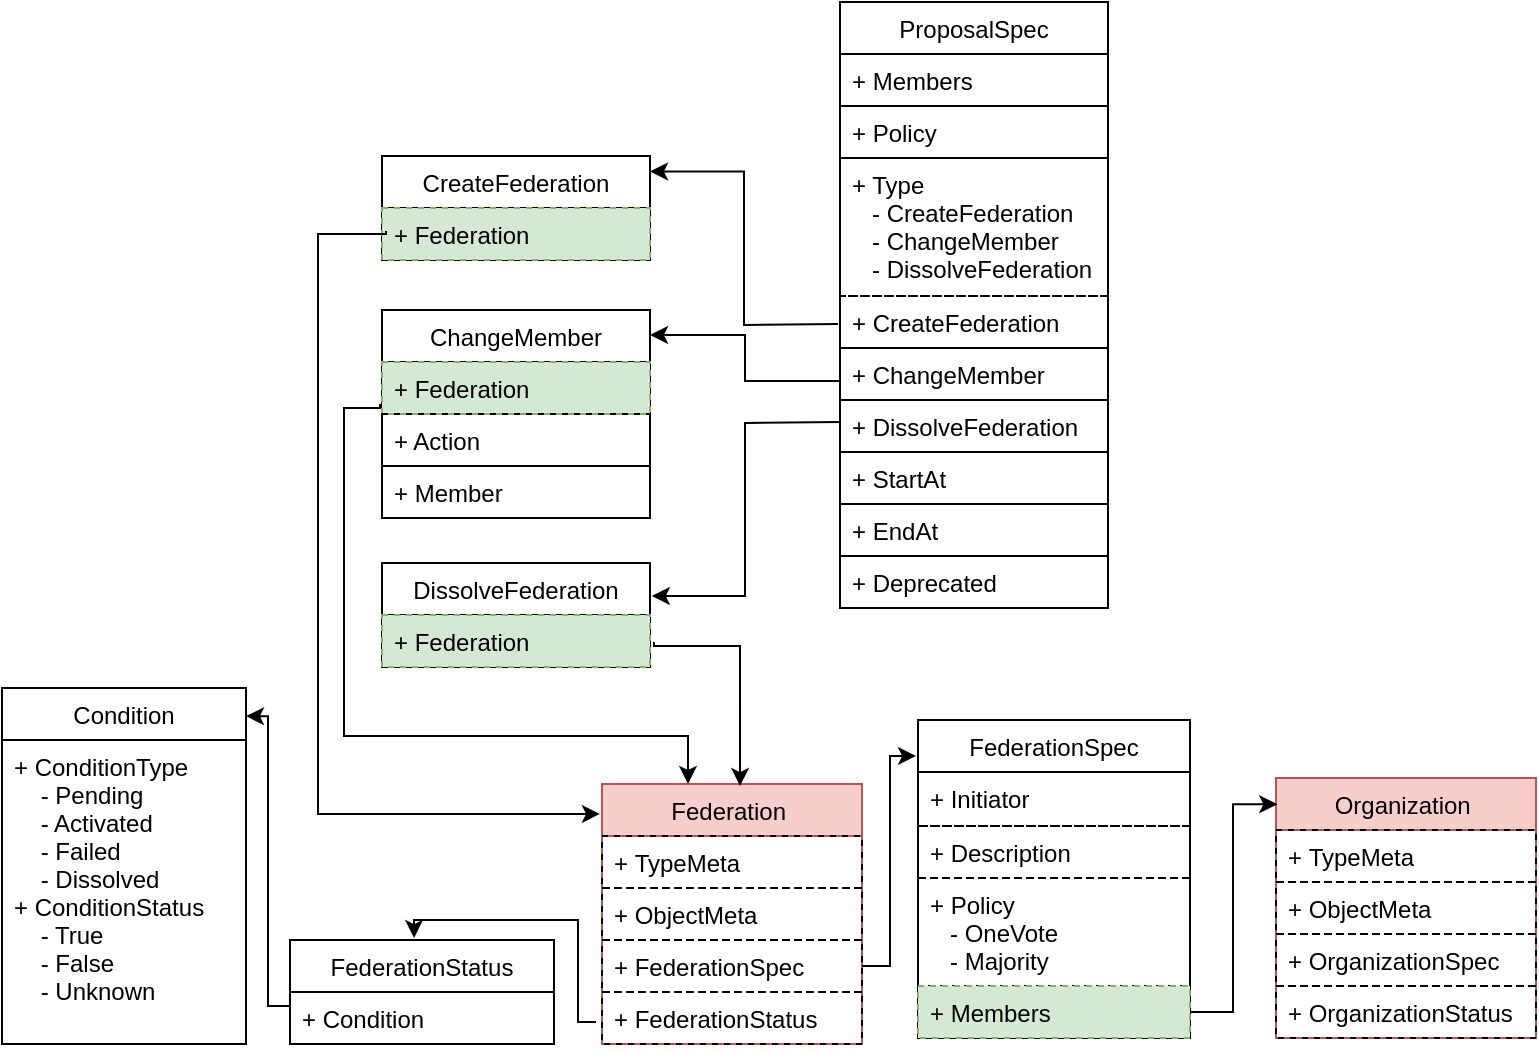 <mxfile version="20.3.0" type="device"><diagram id="K7MMtwXwDl5NfztKmLhr" name="Page-1"><mxGraphModel dx="3266" dy="1252" grid="0" gridSize="10" guides="1" tooltips="1" connect="0" arrows="0" fold="1" page="0" pageScale="1" pageWidth="827" pageHeight="1169" background="none" math="0" shadow="0"><root><mxCell id="0"/><mxCell id="1" parent="0"/><mxCell id="13" value="FederationSpec" style="swimlane;fontStyle=0;childLayout=stackLayout;horizontal=1;startSize=26;fillColor=none;horizontalStack=0;resizeParent=1;resizeParentMax=0;resizeLast=0;collapsible=1;marginBottom=0;rounded=0;shadow=0;comic=0;swimlaneLine=1;glass=0;swimlaneFillColor=none;" parent="1" vertex="1"><mxGeometry x="-780" y="109" width="136" height="159" as="geometry"><mxRectangle x="110" y="120" width="90" height="26" as="alternateBounds"/></mxGeometry></mxCell><mxCell id="23" value="+ Initiator" style="text;strokeColor=#000000;fillColor=none;align=left;verticalAlign=top;spacingLeft=4;spacingRight=4;overflow=hidden;rotatable=0;points=[[0,0.5],[1,0.5]];portConstraint=eastwest;rounded=0;dashed=1;glass=0;" parent="13" vertex="1"><mxGeometry y="26" width="136" height="27" as="geometry"/></mxCell><mxCell id="KDWJucEkSN8olWHDvFnU-158" value="+ Description" style="text;strokeColor=#000000;fillColor=none;align=left;verticalAlign=top;spacingLeft=4;spacingRight=4;overflow=hidden;rotatable=0;points=[[0,0.5],[1,0.5]];portConstraint=eastwest;rounded=0;dashed=1;glass=0;" parent="13" vertex="1"><mxGeometry y="53" width="136" height="26" as="geometry"/></mxCell><mxCell id="KDWJucEkSN8olWHDvFnU-159" value="+ Policy&#10;   - OneVote&#10;   - Majority" style="text;strokeColor=#000000;fillColor=none;align=left;verticalAlign=top;spacingLeft=4;spacingRight=4;overflow=hidden;rotatable=0;points=[[0,0.5],[1,0.5]];portConstraint=eastwest;rounded=0;dashed=1;glass=0;" parent="13" vertex="1"><mxGeometry y="79" width="136" height="54" as="geometry"/></mxCell><mxCell id="25" value="+ Members" style="text;strokeColor=#82b366;fillColor=#d5e8d4;align=left;verticalAlign=top;spacingLeft=4;spacingRight=4;overflow=hidden;rotatable=0;points=[[0,0.5],[1,0.5]];portConstraint=eastwest;rounded=0;dashed=1;glass=0;" parent="13" vertex="1"><mxGeometry y="133" width="136" height="26" as="geometry"/></mxCell><mxCell id="46" value="ProposalSpec" style="swimlane;fontStyle=0;childLayout=stackLayout;horizontal=1;startSize=26;fillColor=none;horizontalStack=0;resizeParent=1;resizeParentMax=0;resizeLast=0;collapsible=1;marginBottom=0;rounded=0;shadow=0;comic=0;swimlaneLine=1;glass=0;swimlaneFillColor=none;" parent="1" vertex="1"><mxGeometry x="-819" y="-250" width="134" height="303" as="geometry"><mxRectangle x="110" y="120" width="90" height="26" as="alternateBounds"/></mxGeometry></mxCell><mxCell id="xBcwDLasngzOUOtFRYR--68" value="+ Members" style="text;strokeColor=#000000;fillColor=none;align=left;verticalAlign=top;spacingLeft=4;spacingRight=4;overflow=hidden;rotatable=0;points=[[0,0.5],[1,0.5]];portConstraint=eastwest;rounded=0;dashed=1;glass=0;" vertex="1" parent="46"><mxGeometry y="26" width="134" height="26" as="geometry"/></mxCell><mxCell id="xBcwDLasngzOUOtFRYR--67" value="+ Policy" style="text;strokeColor=#000000;fillColor=none;align=left;verticalAlign=top;spacingLeft=4;spacingRight=4;overflow=hidden;rotatable=0;points=[[0,0.5],[1,0.5]];portConstraint=eastwest;rounded=0;dashed=1;glass=0;" vertex="1" parent="46"><mxGeometry y="52" width="134" height="26" as="geometry"/></mxCell><mxCell id="50" value="+ Type&#10;   - CreateFederation&#10;   - ChangeMember&#10;   - DissolveFederation" style="text;strokeColor=#000000;fillColor=none;align=left;verticalAlign=top;spacingLeft=4;spacingRight=4;overflow=hidden;rotatable=0;points=[[0,0.5],[1,0.5]];portConstraint=eastwest;rounded=0;dashed=1;glass=0;" parent="46" vertex="1"><mxGeometry y="78" width="134" height="69" as="geometry"/></mxCell><mxCell id="KDWJucEkSN8olWHDvFnU-233" value="+ CreateFederation&#10;" style="text;strokeColor=#000000;fillColor=none;align=left;verticalAlign=top;spacingLeft=4;spacingRight=4;overflow=hidden;rotatable=0;points=[[0,0.5],[1,0.5]];portConstraint=eastwest;rounded=0;dashed=1;glass=0;" parent="46" vertex="1"><mxGeometry y="147" width="134" height="26" as="geometry"/></mxCell><mxCell id="51" value="+ ChangeMember&#10;" style="text;strokeColor=#000000;fillColor=none;align=left;verticalAlign=top;spacingLeft=4;spacingRight=4;overflow=hidden;rotatable=0;points=[[0,0.5],[1,0.5]];portConstraint=eastwest;rounded=0;dashed=1;glass=0;" parent="46" vertex="1"><mxGeometry y="173" width="134" height="26" as="geometry"/></mxCell><mxCell id="KDWJucEkSN8olWHDvFnU-186" value="+ DissolveFederation" style="text;strokeColor=#000000;fillColor=none;align=left;verticalAlign=top;spacingLeft=4;spacingRight=4;overflow=hidden;rotatable=0;points=[[0,0.5],[1,0.5]];portConstraint=eastwest;rounded=0;dashed=1;glass=0;" parent="46" vertex="1"><mxGeometry y="199" width="134" height="26" as="geometry"/></mxCell><mxCell id="KDWJucEkSN8olWHDvFnU-97" value="+ StartAt &#10;" style="text;strokeColor=#000000;fillColor=none;align=left;verticalAlign=top;spacingLeft=4;spacingRight=4;overflow=hidden;rotatable=0;points=[[0,0.5],[1,0.5]];portConstraint=eastwest;rounded=0;dashed=1;glass=0;" parent="46" vertex="1"><mxGeometry y="225" width="134" height="26" as="geometry"/></mxCell><mxCell id="KDWJucEkSN8olWHDvFnU-190" value="+ EndAt&#10;" style="text;strokeColor=#000000;fillColor=none;align=left;verticalAlign=top;spacingLeft=4;spacingRight=4;overflow=hidden;rotatable=0;points=[[0,0.5],[1,0.5]];portConstraint=eastwest;rounded=0;dashed=1;glass=0;" parent="46" vertex="1"><mxGeometry y="251" width="134" height="26" as="geometry"/></mxCell><mxCell id="KDWJucEkSN8olWHDvFnU-192" value="+ Deprecated" style="text;strokeColor=#000000;fillColor=none;align=left;verticalAlign=top;spacingLeft=4;spacingRight=4;overflow=hidden;rotatable=0;points=[[0,0.5],[1,0.5]];portConstraint=eastwest;rounded=0;dashed=1;glass=0;" parent="46" vertex="1"><mxGeometry y="277" width="134" height="26" as="geometry"/></mxCell><mxCell id="58" value="Federation " style="swimlane;fontStyle=0;childLayout=stackLayout;horizontal=1;startSize=26;fillColor=#f8cecc;horizontalStack=0;resizeParent=1;resizeParentMax=0;resizeLast=0;collapsible=1;marginBottom=0;rounded=0;shadow=0;comic=0;swimlaneLine=1;glass=0;swimlaneFillColor=none;strokeColor=#b85450;" parent="1" vertex="1"><mxGeometry x="-938" y="141" width="130" height="130" as="geometry"><mxRectangle x="110" y="120" width="90" height="26" as="alternateBounds"/></mxGeometry></mxCell><mxCell id="59" value="+ TypeMeta" style="text;strokeColor=#000000;fillColor=none;align=left;verticalAlign=top;spacingLeft=4;spacingRight=4;overflow=hidden;rotatable=0;points=[[0,0.5],[1,0.5]];portConstraint=eastwest;dashed=1;rounded=0;glass=0;" parent="58" vertex="1"><mxGeometry y="26" width="130" height="26" as="geometry"/></mxCell><mxCell id="60" value="+ ObjectMeta" style="text;strokeColor=#000000;fillColor=none;align=left;verticalAlign=top;spacingLeft=4;spacingRight=4;overflow=hidden;rotatable=0;points=[[0,0.5],[1,0.5]];portConstraint=eastwest;dashed=1;rounded=0;glass=0;" parent="58" vertex="1"><mxGeometry y="52" width="130" height="26" as="geometry"/></mxCell><mxCell id="61" value="+ FederationSpec" style="text;strokeColor=#000000;fillColor=none;align=left;verticalAlign=top;spacingLeft=4;spacingRight=4;overflow=hidden;rotatable=0;points=[[0,0.5],[1,0.5]];portConstraint=eastwest;rounded=0;dashed=1;glass=0;" parent="58" vertex="1"><mxGeometry y="78" width="130" height="26" as="geometry"/></mxCell><mxCell id="62" value="+ FederationStatus" style="text;strokeColor=#000000;fillColor=none;align=left;verticalAlign=top;spacingLeft=4;spacingRight=4;overflow=hidden;rotatable=0;points=[[0,0.5],[1,0.5]];portConstraint=eastwest;rounded=0;dashed=1;glass=0;" parent="58" vertex="1"><mxGeometry y="104" width="130" height="26" as="geometry"/></mxCell><mxCell id="66" value="FederationStatus" style="swimlane;fontStyle=0;childLayout=stackLayout;horizontal=1;startSize=26;fillColor=none;horizontalStack=0;resizeParent=1;resizeParentMax=0;resizeLast=0;collapsible=1;marginBottom=0;rounded=0;shadow=0;comic=0;swimlaneLine=1;glass=0;swimlaneFillColor=none;" parent="1" vertex="1"><mxGeometry x="-1094" y="219" width="132" height="52" as="geometry"><mxRectangle x="110" y="120" width="90" height="26" as="alternateBounds"/></mxGeometry></mxCell><mxCell id="67" value="+ Condition" style="text;strokeColor=#000000;fillColor=none;align=left;verticalAlign=top;spacingLeft=4;spacingRight=4;overflow=hidden;rotatable=0;points=[[0,0.5],[1,0.5]];portConstraint=eastwest;dashed=1;rounded=0;glass=0;" parent="66" vertex="1"><mxGeometry y="26" width="132" height="26" as="geometry"/></mxCell><mxCell id="KDWJucEkSN8olWHDvFnU-101" value="Organization " style="swimlane;fontStyle=0;childLayout=stackLayout;horizontal=1;startSize=26;fillColor=#f8cecc;horizontalStack=0;resizeParent=1;resizeParentMax=0;resizeLast=0;collapsible=1;marginBottom=0;rounded=0;shadow=0;comic=0;swimlaneLine=1;glass=0;swimlaneFillColor=none;strokeColor=#b85450;" parent="1" vertex="1"><mxGeometry x="-601" y="138" width="130" height="130" as="geometry"><mxRectangle x="110" y="120" width="90" height="26" as="alternateBounds"/></mxGeometry></mxCell><mxCell id="KDWJucEkSN8olWHDvFnU-102" value="+ TypeMeta" style="text;strokeColor=#000000;fillColor=none;align=left;verticalAlign=top;spacingLeft=4;spacingRight=4;overflow=hidden;rotatable=0;points=[[0,0.5],[1,0.5]];portConstraint=eastwest;dashed=1;rounded=0;glass=0;" parent="KDWJucEkSN8olWHDvFnU-101" vertex="1"><mxGeometry y="26" width="130" height="26" as="geometry"/></mxCell><mxCell id="KDWJucEkSN8olWHDvFnU-103" value="+ ObjectMeta" style="text;strokeColor=#000000;fillColor=none;align=left;verticalAlign=top;spacingLeft=4;spacingRight=4;overflow=hidden;rotatable=0;points=[[0,0.5],[1,0.5]];portConstraint=eastwest;dashed=1;rounded=0;glass=0;" parent="KDWJucEkSN8olWHDvFnU-101" vertex="1"><mxGeometry y="52" width="130" height="26" as="geometry"/></mxCell><mxCell id="KDWJucEkSN8olWHDvFnU-104" value="+ OrganizationSpec" style="text;strokeColor=#000000;fillColor=none;align=left;verticalAlign=top;spacingLeft=4;spacingRight=4;overflow=hidden;rotatable=0;points=[[0,0.5],[1,0.5]];portConstraint=eastwest;rounded=0;dashed=1;glass=0;" parent="KDWJucEkSN8olWHDvFnU-101" vertex="1"><mxGeometry y="78" width="130" height="26" as="geometry"/></mxCell><mxCell id="KDWJucEkSN8olWHDvFnU-105" value="+ OrganizationStatus" style="text;strokeColor=#000000;fillColor=none;align=left;verticalAlign=top;spacingLeft=4;spacingRight=4;overflow=hidden;rotatable=0;points=[[0,0.5],[1,0.5]];portConstraint=eastwest;rounded=0;dashed=1;glass=0;" parent="KDWJucEkSN8olWHDvFnU-101" vertex="1"><mxGeometry y="104" width="130" height="26" as="geometry"/></mxCell><mxCell id="KDWJucEkSN8olWHDvFnU-226" value="CreateFederation" style="swimlane;fontStyle=0;childLayout=stackLayout;horizontal=1;startSize=26;fillColor=none;horizontalStack=0;resizeParent=1;resizeParentMax=0;resizeLast=0;collapsible=1;marginBottom=0;rounded=0;shadow=0;comic=0;swimlaneLine=1;glass=0;swimlaneFillColor=none;" parent="1" vertex="1"><mxGeometry x="-1048" y="-173" width="134" height="52" as="geometry"><mxRectangle x="110" y="120" width="90" height="26" as="alternateBounds"/></mxGeometry></mxCell><mxCell id="KDWJucEkSN8olWHDvFnU-229" value="+ Federation" style="text;strokeColor=#82b366;fillColor=#d5e8d4;align=left;verticalAlign=top;spacingLeft=4;spacingRight=4;overflow=hidden;rotatable=0;points=[[0,0.5],[1,0.5]];portConstraint=eastwest;rounded=0;dashed=1;glass=0;" parent="KDWJucEkSN8olWHDvFnU-226" vertex="1"><mxGeometry y="26" width="134" height="26" as="geometry"/></mxCell><mxCell id="KDWJucEkSN8olWHDvFnU-236" value="ChangeMember" style="swimlane;fontStyle=0;childLayout=stackLayout;horizontal=1;startSize=26;fillColor=none;horizontalStack=0;resizeParent=1;resizeParentMax=0;resizeLast=0;collapsible=1;marginBottom=0;rounded=0;shadow=0;comic=0;swimlaneLine=1;glass=0;swimlaneFillColor=none;" parent="1" vertex="1"><mxGeometry x="-1048" y="-96" width="134" height="104" as="geometry"><mxRectangle x="110" y="120" width="90" height="26" as="alternateBounds"/></mxGeometry></mxCell><mxCell id="KDWJucEkSN8olWHDvFnU-237" value="+ Federation" style="text;strokeColor=#82b366;fillColor=#d5e8d4;align=left;verticalAlign=top;spacingLeft=4;spacingRight=4;overflow=hidden;rotatable=0;points=[[0,0.5],[1,0.5]];portConstraint=eastwest;rounded=0;dashed=1;glass=0;" parent="KDWJucEkSN8olWHDvFnU-236" vertex="1"><mxGeometry y="26" width="134" height="26" as="geometry"/></mxCell><mxCell id="KDWJucEkSN8olWHDvFnU-238" value="+ Action &#10;" style="text;strokeColor=#000000;fillColor=none;align=left;verticalAlign=top;spacingLeft=4;spacingRight=4;overflow=hidden;rotatable=0;points=[[0,0.5],[1,0.5]];portConstraint=eastwest;rounded=0;dashed=1;glass=0;" parent="KDWJucEkSN8olWHDvFnU-236" vertex="1"><mxGeometry y="52" width="134" height="26" as="geometry"/></mxCell><mxCell id="KDWJucEkSN8olWHDvFnU-239" value="+ Member" style="text;strokeColor=#000000;fillColor=none;align=left;verticalAlign=top;spacingLeft=4;spacingRight=4;overflow=hidden;rotatable=0;points=[[0,0.5],[1,0.5]];portConstraint=eastwest;rounded=0;dashed=1;glass=0;" parent="KDWJucEkSN8olWHDvFnU-236" vertex="1"><mxGeometry y="78" width="134" height="26" as="geometry"/></mxCell><mxCell id="KDWJucEkSN8olWHDvFnU-242" value="DissolveFederation" style="swimlane;fontStyle=0;childLayout=stackLayout;horizontal=1;startSize=26;fillColor=none;horizontalStack=0;resizeParent=1;resizeParentMax=0;resizeLast=0;collapsible=1;marginBottom=0;rounded=0;shadow=0;comic=0;swimlaneLine=1;glass=0;swimlaneFillColor=none;" parent="1" vertex="1"><mxGeometry x="-1048" y="30.5" width="134" height="52" as="geometry"><mxRectangle x="110" y="120" width="90" height="26" as="alternateBounds"/></mxGeometry></mxCell><mxCell id="KDWJucEkSN8olWHDvFnU-243" value="+ Federation" style="text;strokeColor=#82b366;fillColor=#d5e8d4;align=left;verticalAlign=top;spacingLeft=4;spacingRight=4;overflow=hidden;rotatable=0;points=[[0,0.5],[1,0.5]];portConstraint=eastwest;rounded=0;dashed=1;glass=0;" parent="KDWJucEkSN8olWHDvFnU-242" vertex="1"><mxGeometry y="26" width="134" height="26" as="geometry"/></mxCell><mxCell id="KDWJucEkSN8olWHDvFnU-253" style="edgeStyle=orthogonalEdgeStyle;rounded=0;orthogonalLoop=1;jettySize=auto;html=1;entryX=0.005;entryY=0.101;entryDx=0;entryDy=0;entryPerimeter=0;" parent="1" source="25" target="KDWJucEkSN8olWHDvFnU-101" edge="1"><mxGeometry relative="1" as="geometry"/></mxCell><mxCell id="-aO0HeFxuFXKlExwXgox-67" value="Condition" style="swimlane;fontStyle=0;childLayout=stackLayout;horizontal=1;startSize=26;fillColor=none;horizontalStack=0;resizeParent=1;resizeParentMax=0;resizeLast=0;collapsible=1;marginBottom=0;rounded=0;shadow=0;comic=0;swimlaneLine=1;glass=0;swimlaneFillColor=none;" parent="1" vertex="1"><mxGeometry x="-1238" y="93" width="122" height="178" as="geometry"><mxRectangle x="110" y="120" width="90" height="26" as="alternateBounds"/></mxGeometry></mxCell><mxCell id="-aO0HeFxuFXKlExwXgox-68" value="+ ConditionType&#10;    - Pending&#10;    - Activated&#10;    - Failed &#10;    - Dissolved&#10;+ ConditionStatus&#10;    - True&#10;    - False&#10;    - Unknown" style="text;strokeColor=#000000;fillColor=none;align=left;verticalAlign=top;spacingLeft=4;spacingRight=4;overflow=hidden;rotatable=0;points=[[0,0.5],[1,0.5]];portConstraint=eastwest;dashed=1;rounded=0;glass=0;" parent="-aO0HeFxuFXKlExwXgox-67" vertex="1"><mxGeometry y="26" width="122" height="152" as="geometry"/></mxCell><mxCell id="JA708I5HQVqm8P09V9eA-67" value="" style="endArrow=classic;html=1;rounded=0;exitX=0.015;exitY=0.442;exitDx=0;exitDy=0;exitPerimeter=0;entryX=-0.008;entryY=0.115;entryDx=0;entryDy=0;entryPerimeter=0;edgeStyle=orthogonalEdgeStyle;" parent="1" source="KDWJucEkSN8olWHDvFnU-229" target="58" edge="1"><mxGeometry width="50" height="50" relative="1" as="geometry"><mxPoint x="-1095" y="-137" as="sourcePoint"/><mxPoint x="-1159" y="-192" as="targetPoint"/><Array as="points"><mxPoint x="-1080" y="-134"/><mxPoint x="-1080" y="156"/></Array></mxGeometry></mxCell><mxCell id="JA708I5HQVqm8P09V9eA-70" value="" style="endArrow=classic;html=1;rounded=0;edgeStyle=orthogonalEdgeStyle;" parent="1" edge="1"><mxGeometry width="50" height="50" relative="1" as="geometry"><mxPoint x="-1049" y="-49" as="sourcePoint"/><mxPoint x="-895" y="141" as="targetPoint"/><Array as="points"><mxPoint x="-1067" y="-47"/><mxPoint x="-1067" y="117"/><mxPoint x="-895" y="117"/></Array></mxGeometry></mxCell><mxCell id="JA708I5HQVqm8P09V9eA-71" value="" style="endArrow=classic;html=1;rounded=0;edgeStyle=orthogonalEdgeStyle;entryX=0.531;entryY=0.008;entryDx=0;entryDy=0;entryPerimeter=0;" parent="1" target="58" edge="1"><mxGeometry width="50" height="50" relative="1" as="geometry"><mxPoint x="-912" y="70" as="sourcePoint"/><mxPoint x="-758" y="260" as="targetPoint"/><Array as="points"><mxPoint x="-912" y="72"/><mxPoint x="-869" y="72"/></Array></mxGeometry></mxCell><mxCell id="JA708I5HQVqm8P09V9eA-72" value="" style="endArrow=classic;html=1;rounded=0;entryX=0.47;entryY=-0.019;entryDx=0;entryDy=0;entryPerimeter=0;exitX=-0.023;exitY=0.577;exitDx=0;exitDy=0;exitPerimeter=0;edgeStyle=orthogonalEdgeStyle;" parent="1" source="62" target="66" edge="1"><mxGeometry width="50" height="50" relative="1" as="geometry"><mxPoint x="-937" y="300" as="sourcePoint"/><mxPoint x="-887" y="250" as="targetPoint"/></mxGeometry></mxCell><mxCell id="JA708I5HQVqm8P09V9eA-73" value="" style="endArrow=classic;html=1;rounded=0;entryX=-0.007;entryY=0.113;entryDx=0;entryDy=0;entryPerimeter=0;edgeStyle=orthogonalEdgeStyle;" parent="1" source="61" target="13" edge="1"><mxGeometry width="50" height="50" relative="1" as="geometry"><mxPoint x="-930.99" y="270.002" as="sourcePoint"/><mxPoint x="-1021.96" y="228.012" as="targetPoint"/></mxGeometry></mxCell><mxCell id="JA708I5HQVqm8P09V9eA-75" value="" style="endArrow=classic;html=1;rounded=0;entryX=1;entryY=0.149;entryDx=0;entryDy=0;entryPerimeter=0;edgeStyle=orthogonalEdgeStyle;" parent="1" target="KDWJucEkSN8olWHDvFnU-226" edge="1"><mxGeometry width="50" height="50" relative="1" as="geometry"><mxPoint x="-820" y="-89" as="sourcePoint"/><mxPoint x="-556" y="-215" as="targetPoint"/></mxGeometry></mxCell><mxCell id="JA708I5HQVqm8P09V9eA-76" value="" style="endArrow=classic;html=1;rounded=0;exitX=0;exitY=0.635;exitDx=0;exitDy=0;exitPerimeter=0;entryX=1;entryY=0.12;entryDx=0;entryDy=0;entryPerimeter=0;edgeStyle=orthogonalEdgeStyle;" parent="1" source="51" target="KDWJucEkSN8olWHDvFnU-236" edge="1"><mxGeometry width="50" height="50" relative="1" as="geometry"><mxPoint x="-853" y="-76.012" as="sourcePoint"/><mxPoint x="-916.01" y="-168.004" as="targetPoint"/></mxGeometry></mxCell><mxCell id="JA708I5HQVqm8P09V9eA-78" value="" style="endArrow=classic;html=1;rounded=0;exitX=0;exitY=0.269;exitDx=0;exitDy=0;exitPerimeter=0;entryX=1;entryY=0.079;entryDx=0;entryDy=0;entryPerimeter=0;edgeStyle=orthogonalEdgeStyle;" parent="1" source="67" target="-aO0HeFxuFXKlExwXgox-67" edge="1"><mxGeometry width="50" height="50" relative="1" as="geometry"><mxPoint x="-1185" y="-10" as="sourcePoint"/><mxPoint x="-1135" y="-60" as="targetPoint"/></mxGeometry></mxCell><mxCell id="xBcwDLasngzOUOtFRYR--69" value="" style="endArrow=classic;html=1;rounded=0;exitX=0;exitY=0.635;exitDx=0;exitDy=0;exitPerimeter=0;entryX=1.007;entryY=0.317;entryDx=0;entryDy=0;entryPerimeter=0;edgeStyle=orthogonalEdgeStyle;" edge="1" parent="1" target="KDWJucEkSN8olWHDvFnU-242"><mxGeometry width="50" height="50" relative="1" as="geometry"><mxPoint x="-819" y="-39.97" as="sourcePoint"/><mxPoint x="-914" y="-63.0" as="targetPoint"/></mxGeometry></mxCell></root></mxGraphModel></diagram></mxfile>
